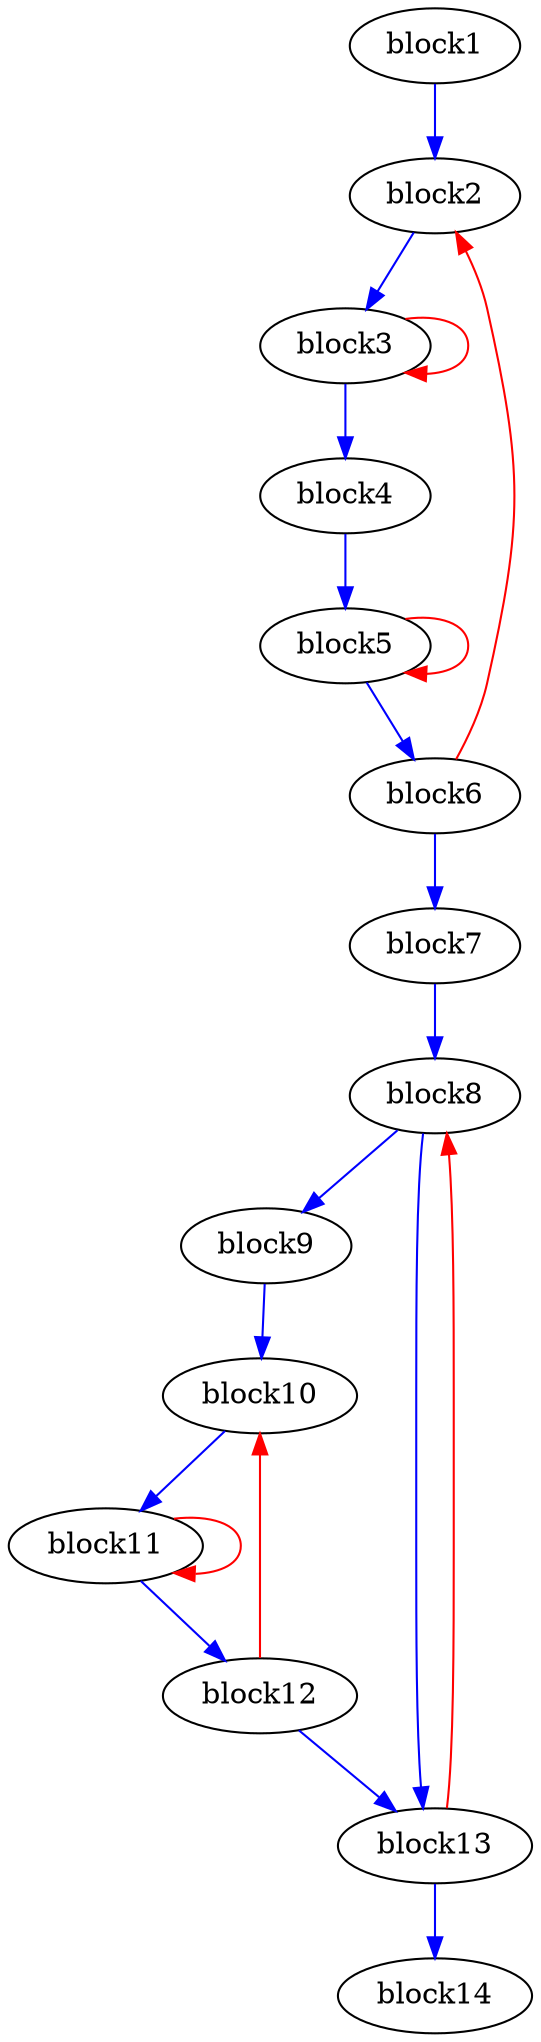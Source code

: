 Digraph G {
	splines=spline;
//DHLS version: 0.1.1" [shape = "none" pos = "20,20!"]
		"block1";
		"block2";
		"block3";
		"block4";
		"block5";
		"block6";
		"block7";
		"block8";
		"block9";
		"block10";
		"block11";
		"block12";
		"block13";
		"block14";
		"block1" -> "block2" [color = "blue", freq = 1];
		"block2" -> "block3" [color = "blue", freq = 32];
		"block3" -> "block3" [color = "red", freq = 992];
		"block3" -> "block4" [color = "blue", freq = 32];
		"block4" -> "block5" [color = "blue", freq = 32];
		"block5" -> "block5" [color = "red", freq = 992];
		"block5" -> "block6" [color = "blue", freq = 32];
		"block6" -> "block2" [color = "red", freq = 31];
		"block6" -> "block7" [color = "blue", freq = 1];
		"block7" -> "block8" [color = "blue", freq = 1];
		"block8" -> "block9" [color = "blue", freq = 32];
		"block8" -> "block13" [color = "blue", freq = 0];
		"block9" -> "block10" [color = "blue", freq = 32];
		"block10" -> "block11" [color = "blue", freq = 528];
		"block11" -> "block11" [color = "red", freq = 16368];
		"block11" -> "block12" [color = "blue", freq = 528];
		"block12" -> "block10" [color = "red", freq = 496];
		"block12" -> "block13" [color = "blue", freq = 32];
		"block13" -> "block8" [color = "red", freq = 31];
		"block13" -> "block14" [color = "blue", freq = 1];
}